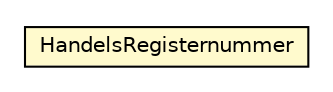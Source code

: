 #!/usr/local/bin/dot
#
# Class diagram 
# Generated by UMLGraph version R5_6-24-gf6e263 (http://www.umlgraph.org/)
#

digraph G {
	edge [fontname="Helvetica",fontsize=10,labelfontname="Helvetica",labelfontsize=10];
	node [fontname="Helvetica",fontsize=10,shape=plaintext];
	nodesep=0.25;
	ranksep=0.5;
	// nl.egem.stuf.sector.bg._0204.NNPFund.HandelsRegisternummer
	c116243 [label=<<table title="nl.egem.stuf.sector.bg._0204.NNPFund.HandelsRegisternummer" border="0" cellborder="1" cellspacing="0" cellpadding="2" port="p" bgcolor="lemonChiffon" href="./NNPFund.HandelsRegisternummer.html">
		<tr><td><table border="0" cellspacing="0" cellpadding="1">
<tr><td align="center" balign="center"> HandelsRegisternummer </td></tr>
		</table></td></tr>
		</table>>, URL="./NNPFund.HandelsRegisternummer.html", fontname="Helvetica", fontcolor="black", fontsize=10.0];
}


